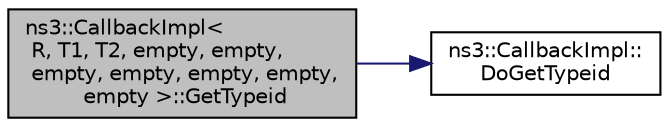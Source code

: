 digraph "ns3::CallbackImpl&lt; R, T1, T2, empty, empty, empty, empty, empty, empty, empty &gt;::GetTypeid"
{
 // LATEX_PDF_SIZE
  edge [fontname="Helvetica",fontsize="10",labelfontname="Helvetica",labelfontsize="10"];
  node [fontname="Helvetica",fontsize="10",shape=record];
  rankdir="LR";
  Node1 [label="ns3::CallbackImpl\<\l R, T1, T2, empty, empty,\l empty, empty, empty, empty,\l empty \>::GetTypeid",height=0.2,width=0.4,color="black", fillcolor="grey75", style="filled", fontcolor="black",tooltip="Get the name of this object type."];
  Node1 -> Node2 [color="midnightblue",fontsize="10",style="solid",fontname="Helvetica"];
  Node2 [label="ns3::CallbackImpl::\lDoGetTypeid",height=0.2,width=0.4,color="black", fillcolor="white", style="filled",URL="$classns3_1_1_callback_impl.html#a5a9453661514b1f16878e2fd278ff384",tooltip="Get the name of this object type."];
}
